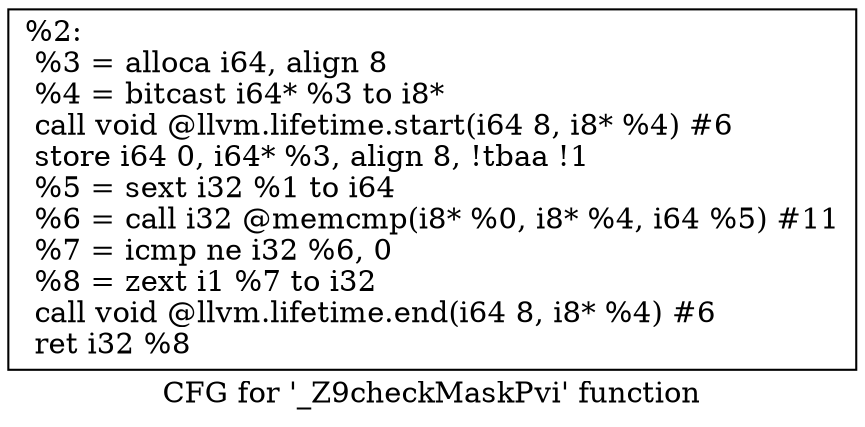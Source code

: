 digraph "CFG for '_Z9checkMaskPvi' function" {
	label="CFG for '_Z9checkMaskPvi' function";

	Node0x31445d0 [shape=record,label="{%2:\l  %3 = alloca i64, align 8\l  %4 = bitcast i64* %3 to i8*\l  call void @llvm.lifetime.start(i64 8, i8* %4) #6\l  store i64 0, i64* %3, align 8, !tbaa !1\l  %5 = sext i32 %1 to i64\l  %6 = call i32 @memcmp(i8* %0, i8* %4, i64 %5) #11\l  %7 = icmp ne i32 %6, 0\l  %8 = zext i1 %7 to i32\l  call void @llvm.lifetime.end(i64 8, i8* %4) #6\l  ret i32 %8\l}"];
}
